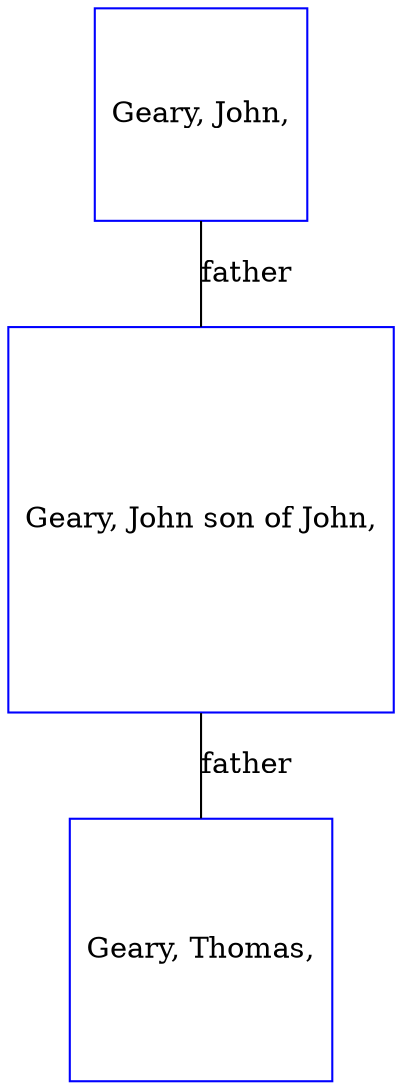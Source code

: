 digraph D {
    edge [dir=none];    node [shape=box];    "009892"   [label="Geary, John,", shape=box, regular=1, color="blue"] ;
"009893"   [label="Geary, Thomas,", shape=box, regular=1, color="blue"] ;
"009891"   [label="Geary, John son of John,", shape=box, regular=1, color="blue"] ;
009891->009893 [label="father",arrowsize=0.0]; 
009892->009891 [label="father",arrowsize=0.0]; 
}